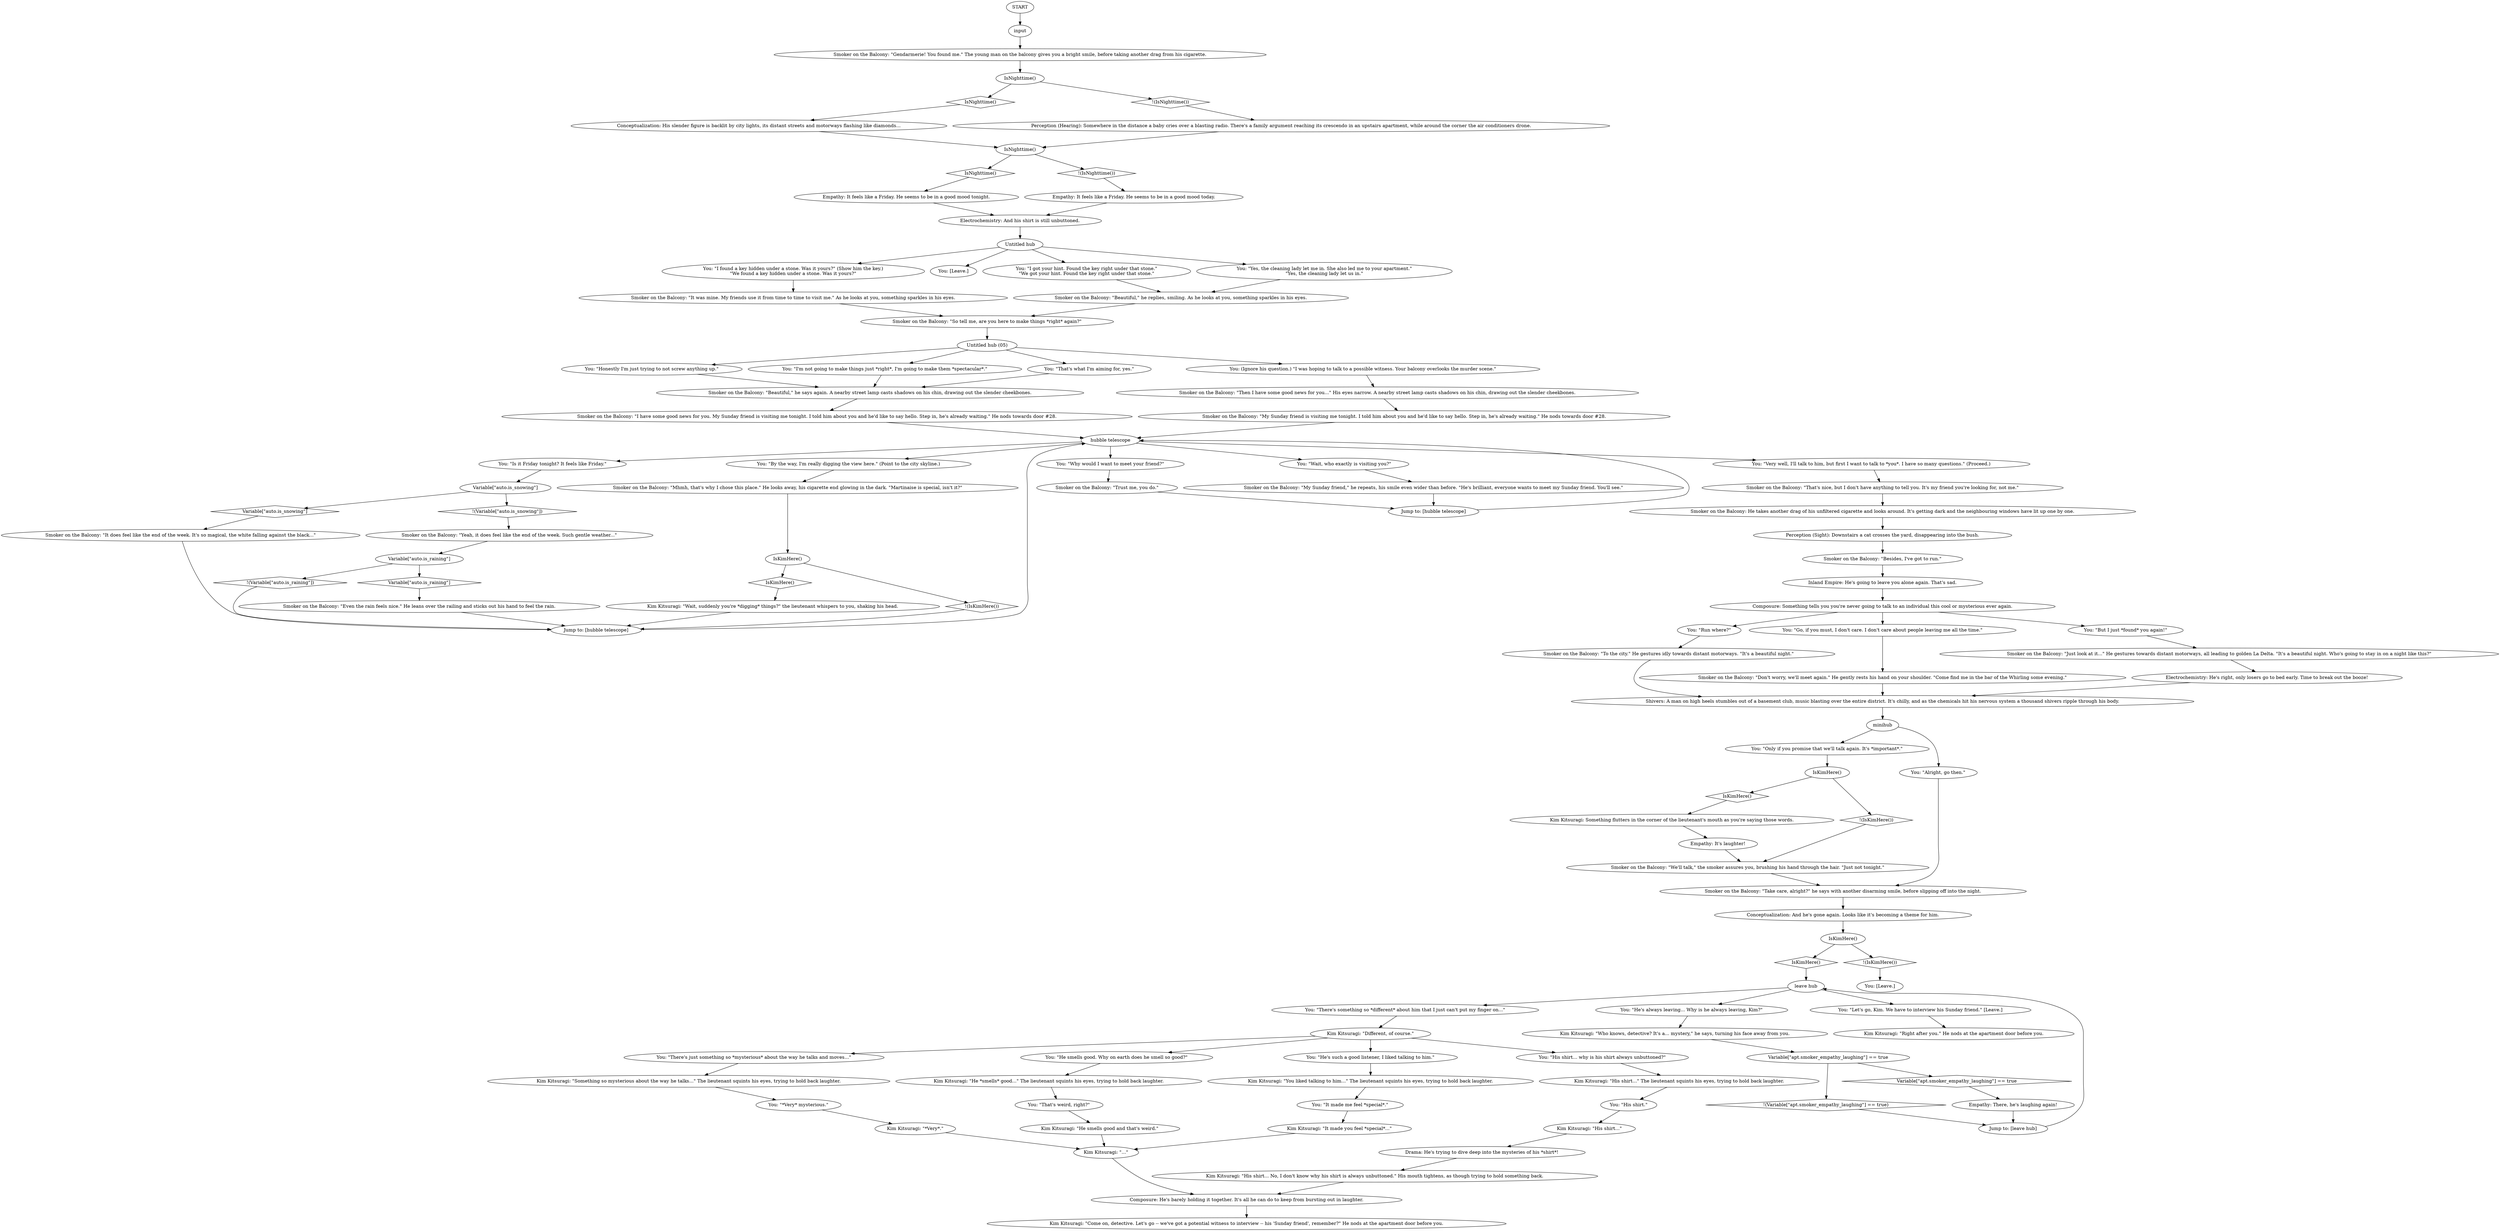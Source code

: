 # APT / SMOKER ON THE BALCONY
# Second meeting with the smoker on the balcony -- he's standing right in front of his apartment door, smoking.
# ==================================================
digraph G {
	  0 [label="START"];
	  1 [label="input"];
	  2 [label="You: \"That's what I'm aiming for, yes.\""];
	  3 [label="Smoker on the Balcony: \"I have some good news for you. My Sunday friend is visiting me tonight. I told him about you and he'd like to say hello. Step in, he's already waiting.\" He nods towards door #28."];
	  4 [label="You: \"I found a key hidden under a stone. Was it yours?\" (Show him the key.)\n\"We found a key hidden under a stone. Was it yours?\""];
	  5 [label="hubble telescope"];
	  6 [label="You: \"It made me feel *special*.\""];
	  7 [label="You: \"*Very* mysterious.\""];
	  8 [label="Conceptualization: His slender figure is backlit by city lights, its distant streets and motorways flashing like diamonds..."];
	  9 [label="You: \"By the way, I'm really digging the view here.\" (Point to the city skyline.)"];
	  10 [label="IsNighttime()"];
	  11 [label="IsNighttime()", shape=diamond];
	  12 [label="!(IsNighttime())", shape=diamond];
	  13 [label="Jump to: [leave hub]"];
	  14 [label="Electrochemistry: He's right, only losers go to bed early. Time to break out the booze!"];
	  15 [label="Variable[\"auto.is_snowing\"]"];
	  16 [label="Variable[\"auto.is_snowing\"]", shape=diamond];
	  17 [label="!(Variable[\"auto.is_snowing\"])", shape=diamond];
	  18 [label="Smoker on the Balcony: \"It was mine. My friends use it from time to time to visit me.\" As he looks at you, something sparkles in his eyes."];
	  19 [label="Empathy: It feels like a Friday. He seems to be in a good mood tonight."];
	  20 [label="Kim Kitsuragi: \"His shirt...\" The lieutenant squints his eyes, trying to hold back laughter."];
	  21 [label="Kim Kitsuragi: \"...\""];
	  22 [label="You: \"Is it Friday tonight? It feels like Friday.\""];
	  23 [label="Smoker on the Balcony: \"That's nice, but I don't have anything to tell you. It's my friend you're looking for, not me.\""];
	  24 [label="Smoker on the Balcony: \"Gendarmerie! You found me.\" The young man on the balcony gives you a bright smile, before taking another drag from his cigarette."];
	  25 [label="Smoker on the Balcony: \"Beautiful,\" he replies, smiling. As he looks at you, something sparkles in his eyes."];
	  26 [label="You: \"There's something so *different* about him that I just can't put my finger on...\""];
	  27 [label="You: \"But I just *found* you again!\""];
	  28 [label="Smoker on the Balcony: \"Mhmh, that's why I chose this place.\" He looks away, his cigarette end glowing in the dark. \"Martinaise is special, isn't it?\""];
	  29 [label="Empathy: It's laughter!"];
	  30 [label="Smoker on the Balcony: \"Yeah, it does feel like the end of the week. Such gentle weather...\""];
	  31 [label="Kim Kitsuragi: \"Wait, suddenly you're *digging* things?\" the lieutenant whispers to you, shaking his head."];
	  32 [label="Smoker on the Balcony: \"My Sunday friend,\" he repeats, his smile even wider than before. \"He's brilliant, everyone wants to meet my Sunday friend. You'll see.\""];
	  33 [label="You: \"There's just something so *mysterious* about the way he talks and moves...\""];
	  34 [label="You: \"Honestly I'm just trying to not screw anything up.\""];
	  35 [label="Smoker on the Balcony: \"Beautiful,\" he says again. A nearby street lamp casts shadows on his chin, drawing out the slender cheekbones."];
	  36 [label="Kim Kitsuragi: \"His shirt...\""];
	  37 [label="You: [Leave.]"];
	  38 [label="Smoker on the Balcony: \"We'll talk,\" the smoker assures you, brushing his hand through the hair. \"Just not tonight.\""];
	  39 [label="Smoker on the Balcony: \"Trust me, you do.\""];
	  40 [label="Variable[\"apt.smoker_empathy_laughing\"] == true"];
	  41 [label="Variable[\"apt.smoker_empathy_laughing\"] == true", shape=diamond];
	  42 [label="!(Variable[\"apt.smoker_empathy_laughing\"] == true)", shape=diamond];
	  43 [label="Kim Kitsuragi: \"Different, of course.\""];
	  44 [label="You: \"His shirt... why is his shirt always unbuttoned?\""];
	  45 [label="Kim Kitsuragi: \"Right after you.\" He nods at the apartment door before you."];
	  47 [label="Kim Kitsuragi: \"*Very*.\""];
	  48 [label="Kim Kitsuragi: \"Who knows, detective? It's a... mystery,\" he says, turning his face away from you."];
	  49 [label="Smoker on the Balcony: \"Just look at it...\" He gestures towards distant motorways, all leading to golden La Delta. \"It's a beautiful night. Who's going to stay in on a night like this?\""];
	  50 [label="IsKimHere()"];
	  51 [label="IsKimHere()", shape=diamond];
	  52 [label="!(IsKimHere())", shape=diamond];
	  53 [label="You: \"I'm not going to make things just *right*, I'm going to make them *spectacular*.\""];
	  54 [label="Smoker on the Balcony: \"Then I have some good news for you...\" His eyes narrow. A nearby street lamp casts shadows on his chin, drawing out the slender cheekbones."];
	  55 [label="Smoker on the Balcony: \"Take care, alright?\" he says with another disarming smile, before slipping off into the night."];
	  56 [label="Kim Kitsuragi: \"He *smells* good...\" The lieutenant squints his eyes, trying to hold back laughter."];
	  57 [label="Jump to: [hubble telescope]"];
	  58 [label="IsKimHere()"];
	  59 [label="IsKimHere()", shape=diamond];
	  60 [label="!(IsKimHere())", shape=diamond];
	  61 [label="Smoker on the Balcony: \"Besides, I've got to run.\""];
	  62 [label="You: \"Run where?\""];
	  63 [label="You: \"He smells good. Why on earth does he smell so good?\""];
	  64 [label="Kim Kitsuragi: \"Come on, detective. Let's go -- we've got a potential witness to interview -- his 'Sunday friend', remember?\" He nods at the apartment door before you."];
	  65 [label="Kim Kitsuragi: \"His shirt... No, I don't know why his shirt is always unbuttoned.\" His mouth tightens, as though trying to hold something back."];
	  66 [label="Empathy: It feels like a Friday. He seems to be in a good mood today."];
	  67 [label="You: \"Very well, I'll talk to him, but first I want to talk to *you*. I have so many questions.\" (Proceed.)"];
	  68 [label="Perception (Hearing): Somewhere in the distance a baby cries over a blasting radio. There's a family argument reaching its crescendo in an upstairs apartment, while around the corner the air conditioners drone."];
	  69 [label="leave hub"];
	  70 [label="Jump to: [hubble telescope]"];
	  71 [label="Composure: He's barely holding it together. It's all he can do to keep from bursting out in laughter."];
	  72 [label="You: \"Only if you promise that we'll talk again. It's *important*.\""];
	  73 [label="Drama: He's trying to dive deep into the mysteries of his *shirt*!"];
	  74 [label="Untitled hub"];
	  75 [label="IsKimHere()"];
	  76 [label="IsKimHere()", shape=diamond];
	  77 [label="!(IsKimHere())", shape=diamond];
	  78 [label="minihub"];
	  79 [label="Smoker on the Balcony: \"Don't worry, we'll meet again.\" He gently rests his hand on your shoulder. \"Come find me in the bar of the Whirling some evening.\""];
	  80 [label="You: \"Why would I want to meet your friend?\""];
	  81 [label="Smoker on the Balcony: \"So tell me, are you here to make things *right* again?\""];
	  82 [label="Conceptualization: And he's gone again. Looks like it's becoming a theme for him."];
	  83 [label="You: \"Let's go, Kim. We have to interview his Sunday friend.\" [Leave.]"];
	  84 [label="Empathy: There, he's laughing again!"];
	  85 [label="Smoker on the Balcony: \"Even the rain feels nice.\" He leans over the railing and sticks out his hand to feel the rain."];
	  86 [label="IsNighttime()"];
	  87 [label="IsNighttime()", shape=diamond];
	  88 [label="!(IsNighttime())", shape=diamond];
	  89 [label="Smoker on the Balcony: \"To the city.\" He gestures idly towards distant motorways. \"It's a beautiful night.\""];
	  90 [label="Shivers: A man on high heels stumbles out of a basement club, music blasting over the entire district. It's chilly, and as the chemicals hit his nervous system a thousand shivers ripple through his body."];
	  91 [label="Kim Kitsuragi: \"Something so mysterious about the way he talks...\" The lieutenant squints his eyes, trying to hold back laughter."];
	  92 [label="You: [Leave.]"];
	  93 [label="You: \"Alright, go then.\""];
	  94 [label="Smoker on the Balcony: He takes another drag of his unfiltered cigarette and looks around. It's getting dark and the neighbouring windows have lit up one by one."];
	  95 [label="Untitled hub (05)"];
	  96 [label="You: \"He's such a good listener, I liked talking to him.\""];
	  97 [label="You: \"He's always leaving... Why is he always leaving, Kim?\""];
	  98 [label="Kim Kitsuragi: Something flutters in the corner of the lieutenant's mouth as you're saying those words."];
	  99 [label="You: \"I got your hint. Found the key right under that stone.\"\n\"We got your hint. Found the key right under that stone.\""];
	  100 [label="You: \"Wait, who exactly is visiting you?\""];
	  101 [label="You: \"Yes, the cleaning lady let me in. She also led me to your apartment.\"\n\"Yes, the cleaning lady let us in.\""];
	  102 [label="Electrochemistry: And his shirt is still unbuttoned."];
	  103 [label="You: \"Go, if you must, I don't care. I don't care about people leaving me all the time.\""];
	  104 [label="Composure: Something tells you you're never going to talk to an individual this cool or mysterious ever again."];
	  105 [label="Smoker on the Balcony: \"My Sunday friend is visiting me tonight. I told him about you and he'd like to say hello. Step in, he's already waiting.\" He nods towards door #28."];
	  106 [label="Kim Kitsuragi: \"You liked talking to him...\" The lieutenant squints his eyes, trying to hold back laughter."];
	  107 [label="Kim Kitsuragi: \"He smells good and that's weird.\""];
	  108 [label="Inland Empire: He's going to leave you alone again. That's sad."];
	  109 [label="You: (Ignore his question.) \"I was hoping to talk to a possible witness. Your balcony overlooks the murder scene.\""];
	  110 [label="Variable[\"auto.is_raining\"]"];
	  111 [label="Variable[\"auto.is_raining\"]", shape=diamond];
	  112 [label="!(Variable[\"auto.is_raining\"])", shape=diamond];
	  113 [label="You: \"His shirt.\""];
	  114 [label="Kim Kitsuragi: \"It made you feel *special*...\""];
	  115 [label="You: \"That's weird, right?\""];
	  116 [label="Perception (Sight): Downstairs a cat crosses the yard, disappearing into the bush."];
	  117 [label="Smoker on the Balcony: \"It does feel like the end of the week. It's so magical, the white falling against the black...\""];
	  0 -> 1
	  1 -> 24
	  2 -> 35
	  3 -> 5
	  4 -> 18
	  5 -> 67
	  5 -> 100
	  5 -> 9
	  5 -> 80
	  5 -> 22
	  6 -> 114
	  7 -> 47
	  8 -> 10
	  9 -> 28
	  10 -> 11
	  10 -> 12
	  11 -> 19
	  12 -> 66
	  13 -> 69
	  14 -> 90
	  15 -> 16
	  15 -> 17
	  16 -> 117
	  17 -> 30
	  18 -> 81
	  19 -> 102
	  20 -> 113
	  21 -> 71
	  22 -> 15
	  23 -> 94
	  24 -> 86
	  25 -> 81
	  26 -> 43
	  27 -> 49
	  28 -> 58
	  29 -> 38
	  30 -> 110
	  31 -> 70
	  32 -> 57
	  33 -> 91
	  34 -> 35
	  35 -> 3
	  36 -> 73
	  38 -> 55
	  39 -> 57
	  40 -> 41
	  40 -> 42
	  41 -> 84
	  42 -> 13
	  43 -> 96
	  43 -> 33
	  43 -> 44
	  43 -> 63
	  44 -> 20
	  47 -> 21
	  48 -> 40
	  49 -> 14
	  50 -> 51
	  50 -> 52
	  51 -> 69
	  52 -> 37
	  53 -> 35
	  54 -> 105
	  55 -> 82
	  56 -> 115
	  57 -> 5
	  58 -> 59
	  58 -> 60
	  59 -> 31
	  60 -> 70
	  61 -> 108
	  62 -> 89
	  63 -> 56
	  65 -> 71
	  66 -> 102
	  67 -> 23
	  68 -> 10
	  69 -> 97
	  69 -> 26
	  69 -> 83
	  70 -> 5
	  71 -> 64
	  72 -> 75
	  73 -> 65
	  74 -> 99
	  74 -> 4
	  74 -> 101
	  74 -> 92
	  75 -> 76
	  75 -> 77
	  76 -> 98
	  77 -> 38
	  78 -> 72
	  78 -> 93
	  79 -> 90
	  80 -> 39
	  81 -> 95
	  82 -> 50
	  83 -> 45
	  84 -> 13
	  85 -> 70
	  86 -> 88
	  86 -> 87
	  87 -> 8
	  88 -> 68
	  89 -> 90
	  90 -> 78
	  91 -> 7
	  93 -> 55
	  94 -> 116
	  95 -> 2
	  95 -> 109
	  95 -> 34
	  95 -> 53
	  96 -> 106
	  97 -> 48
	  98 -> 29
	  99 -> 25
	  100 -> 32
	  101 -> 25
	  102 -> 74
	  103 -> 79
	  104 -> 27
	  104 -> 62
	  104 -> 103
	  105 -> 5
	  106 -> 6
	  107 -> 21
	  108 -> 104
	  109 -> 54
	  110 -> 112
	  110 -> 111
	  111 -> 85
	  112 -> 70
	  113 -> 36
	  114 -> 21
	  115 -> 107
	  116 -> 61
	  117 -> 70
}

